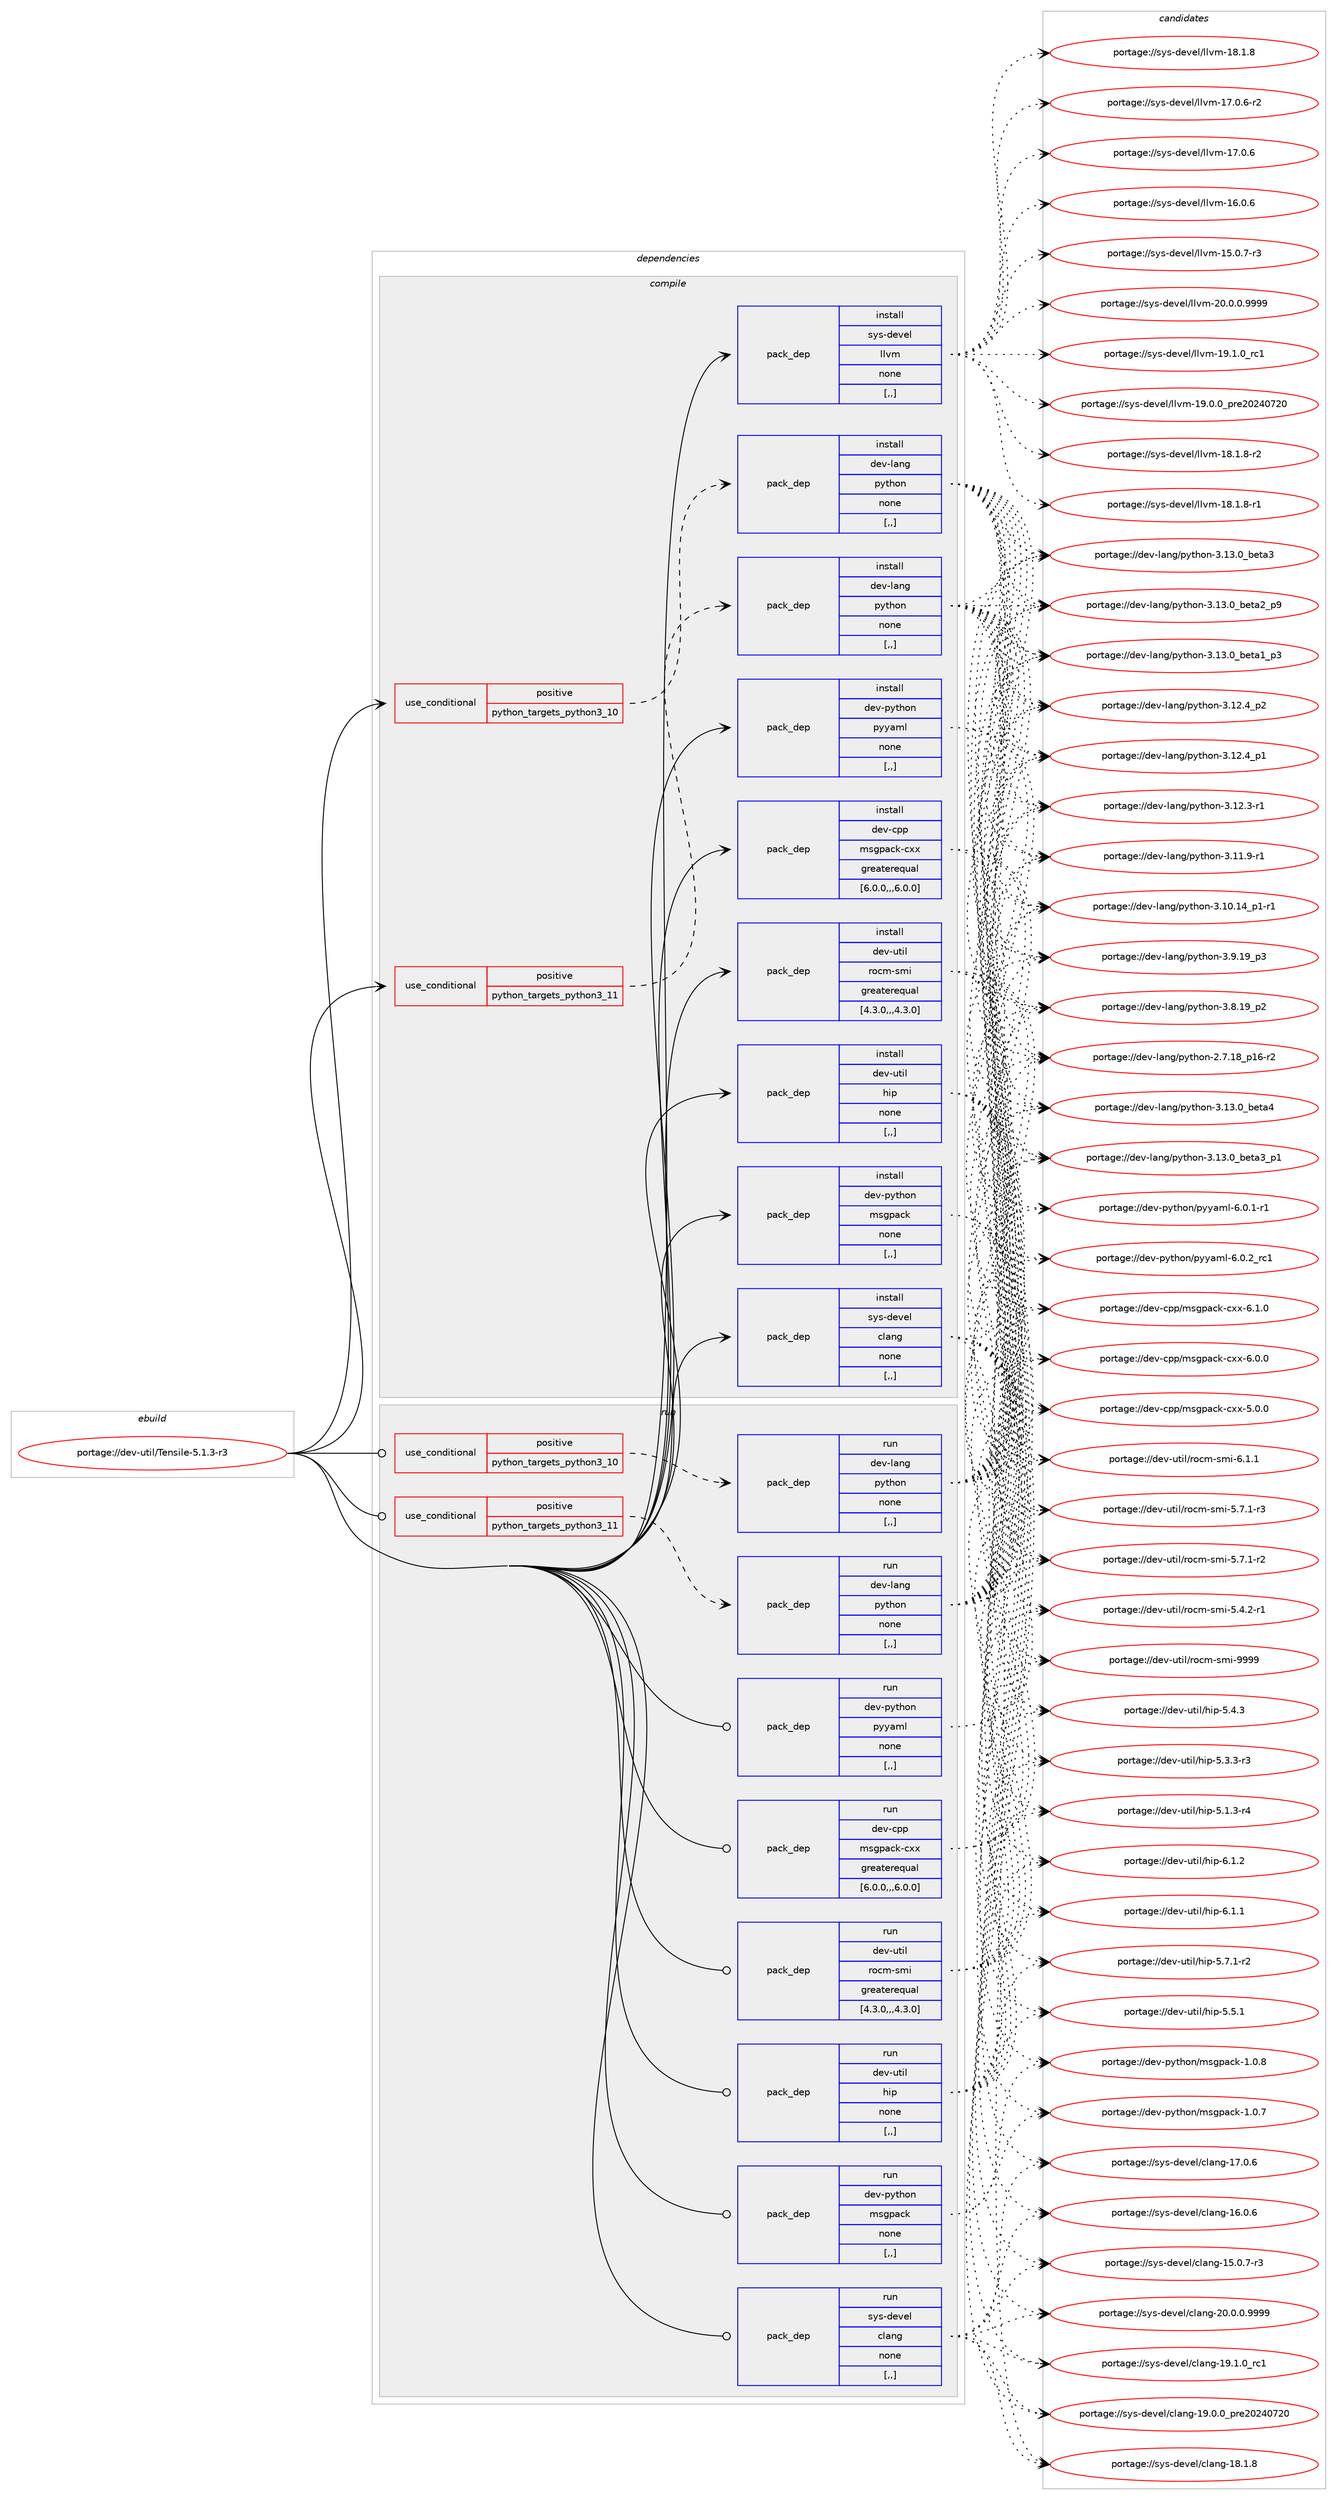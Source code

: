 digraph prolog {

# *************
# Graph options
# *************

newrank=true;
concentrate=true;
compound=true;
graph [rankdir=LR,fontname=Helvetica,fontsize=10,ranksep=1.5];#, ranksep=2.5, nodesep=0.2];
edge  [arrowhead=vee];
node  [fontname=Helvetica,fontsize=10];

# **********
# The ebuild
# **********

subgraph cluster_leftcol {
color=gray;
label=<<i>ebuild</i>>;
id [label="portage://dev-util/Tensile-5.1.3-r3", color=red, width=4, href="../dev-util/Tensile-5.1.3-r3.svg"];
}

# ****************
# The dependencies
# ****************

subgraph cluster_midcol {
color=gray;
label=<<i>dependencies</i>>;
subgraph cluster_compile {
fillcolor="#eeeeee";
style=filled;
label=<<i>compile</i>>;
subgraph cond59102 {
dependency210054 [label=<<TABLE BORDER="0" CELLBORDER="1" CELLSPACING="0" CELLPADDING="4"><TR><TD ROWSPAN="3" CELLPADDING="10">use_conditional</TD></TR><TR><TD>positive</TD></TR><TR><TD>python_targets_python3_10</TD></TR></TABLE>>, shape=none, color=red];
subgraph pack149561 {
dependency210055 [label=<<TABLE BORDER="0" CELLBORDER="1" CELLSPACING="0" CELLPADDING="4" WIDTH="220"><TR><TD ROWSPAN="6" CELLPADDING="30">pack_dep</TD></TR><TR><TD WIDTH="110">install</TD></TR><TR><TD>dev-lang</TD></TR><TR><TD>python</TD></TR><TR><TD>none</TD></TR><TR><TD>[,,]</TD></TR></TABLE>>, shape=none, color=blue];
}
dependency210054:e -> dependency210055:w [weight=20,style="dashed",arrowhead="vee"];
}
id:e -> dependency210054:w [weight=20,style="solid",arrowhead="vee"];
subgraph cond59103 {
dependency210056 [label=<<TABLE BORDER="0" CELLBORDER="1" CELLSPACING="0" CELLPADDING="4"><TR><TD ROWSPAN="3" CELLPADDING="10">use_conditional</TD></TR><TR><TD>positive</TD></TR><TR><TD>python_targets_python3_11</TD></TR></TABLE>>, shape=none, color=red];
subgraph pack149562 {
dependency210057 [label=<<TABLE BORDER="0" CELLBORDER="1" CELLSPACING="0" CELLPADDING="4" WIDTH="220"><TR><TD ROWSPAN="6" CELLPADDING="30">pack_dep</TD></TR><TR><TD WIDTH="110">install</TD></TR><TR><TD>dev-lang</TD></TR><TR><TD>python</TD></TR><TR><TD>none</TD></TR><TR><TD>[,,]</TD></TR></TABLE>>, shape=none, color=blue];
}
dependency210056:e -> dependency210057:w [weight=20,style="dashed",arrowhead="vee"];
}
id:e -> dependency210056:w [weight=20,style="solid",arrowhead="vee"];
subgraph pack149563 {
dependency210058 [label=<<TABLE BORDER="0" CELLBORDER="1" CELLSPACING="0" CELLPADDING="4" WIDTH="220"><TR><TD ROWSPAN="6" CELLPADDING="30">pack_dep</TD></TR><TR><TD WIDTH="110">install</TD></TR><TR><TD>dev-cpp</TD></TR><TR><TD>msgpack-cxx</TD></TR><TR><TD>greaterequal</TD></TR><TR><TD>[6.0.0,,,6.0.0]</TD></TR></TABLE>>, shape=none, color=blue];
}
id:e -> dependency210058:w [weight=20,style="solid",arrowhead="vee"];
subgraph pack149564 {
dependency210059 [label=<<TABLE BORDER="0" CELLBORDER="1" CELLSPACING="0" CELLPADDING="4" WIDTH="220"><TR><TD ROWSPAN="6" CELLPADDING="30">pack_dep</TD></TR><TR><TD WIDTH="110">install</TD></TR><TR><TD>dev-python</TD></TR><TR><TD>msgpack</TD></TR><TR><TD>none</TD></TR><TR><TD>[,,]</TD></TR></TABLE>>, shape=none, color=blue];
}
id:e -> dependency210059:w [weight=20,style="solid",arrowhead="vee"];
subgraph pack149565 {
dependency210060 [label=<<TABLE BORDER="0" CELLBORDER="1" CELLSPACING="0" CELLPADDING="4" WIDTH="220"><TR><TD ROWSPAN="6" CELLPADDING="30">pack_dep</TD></TR><TR><TD WIDTH="110">install</TD></TR><TR><TD>dev-python</TD></TR><TR><TD>pyyaml</TD></TR><TR><TD>none</TD></TR><TR><TD>[,,]</TD></TR></TABLE>>, shape=none, color=blue];
}
id:e -> dependency210060:w [weight=20,style="solid",arrowhead="vee"];
subgraph pack149566 {
dependency210061 [label=<<TABLE BORDER="0" CELLBORDER="1" CELLSPACING="0" CELLPADDING="4" WIDTH="220"><TR><TD ROWSPAN="6" CELLPADDING="30">pack_dep</TD></TR><TR><TD WIDTH="110">install</TD></TR><TR><TD>dev-util</TD></TR><TR><TD>hip</TD></TR><TR><TD>none</TD></TR><TR><TD>[,,]</TD></TR></TABLE>>, shape=none, color=blue];
}
id:e -> dependency210061:w [weight=20,style="solid",arrowhead="vee"];
subgraph pack149567 {
dependency210062 [label=<<TABLE BORDER="0" CELLBORDER="1" CELLSPACING="0" CELLPADDING="4" WIDTH="220"><TR><TD ROWSPAN="6" CELLPADDING="30">pack_dep</TD></TR><TR><TD WIDTH="110">install</TD></TR><TR><TD>dev-util</TD></TR><TR><TD>rocm-smi</TD></TR><TR><TD>greaterequal</TD></TR><TR><TD>[4.3.0,,,4.3.0]</TD></TR></TABLE>>, shape=none, color=blue];
}
id:e -> dependency210062:w [weight=20,style="solid",arrowhead="vee"];
subgraph pack149568 {
dependency210063 [label=<<TABLE BORDER="0" CELLBORDER="1" CELLSPACING="0" CELLPADDING="4" WIDTH="220"><TR><TD ROWSPAN="6" CELLPADDING="30">pack_dep</TD></TR><TR><TD WIDTH="110">install</TD></TR><TR><TD>sys-devel</TD></TR><TR><TD>clang</TD></TR><TR><TD>none</TD></TR><TR><TD>[,,]</TD></TR></TABLE>>, shape=none, color=blue];
}
id:e -> dependency210063:w [weight=20,style="solid",arrowhead="vee"];
subgraph pack149569 {
dependency210064 [label=<<TABLE BORDER="0" CELLBORDER="1" CELLSPACING="0" CELLPADDING="4" WIDTH="220"><TR><TD ROWSPAN="6" CELLPADDING="30">pack_dep</TD></TR><TR><TD WIDTH="110">install</TD></TR><TR><TD>sys-devel</TD></TR><TR><TD>llvm</TD></TR><TR><TD>none</TD></TR><TR><TD>[,,]</TD></TR></TABLE>>, shape=none, color=blue];
}
id:e -> dependency210064:w [weight=20,style="solid",arrowhead="vee"];
}
subgraph cluster_compileandrun {
fillcolor="#eeeeee";
style=filled;
label=<<i>compile and run</i>>;
}
subgraph cluster_run {
fillcolor="#eeeeee";
style=filled;
label=<<i>run</i>>;
subgraph cond59104 {
dependency210065 [label=<<TABLE BORDER="0" CELLBORDER="1" CELLSPACING="0" CELLPADDING="4"><TR><TD ROWSPAN="3" CELLPADDING="10">use_conditional</TD></TR><TR><TD>positive</TD></TR><TR><TD>python_targets_python3_10</TD></TR></TABLE>>, shape=none, color=red];
subgraph pack149570 {
dependency210066 [label=<<TABLE BORDER="0" CELLBORDER="1" CELLSPACING="0" CELLPADDING="4" WIDTH="220"><TR><TD ROWSPAN="6" CELLPADDING="30">pack_dep</TD></TR><TR><TD WIDTH="110">run</TD></TR><TR><TD>dev-lang</TD></TR><TR><TD>python</TD></TR><TR><TD>none</TD></TR><TR><TD>[,,]</TD></TR></TABLE>>, shape=none, color=blue];
}
dependency210065:e -> dependency210066:w [weight=20,style="dashed",arrowhead="vee"];
}
id:e -> dependency210065:w [weight=20,style="solid",arrowhead="odot"];
subgraph cond59105 {
dependency210067 [label=<<TABLE BORDER="0" CELLBORDER="1" CELLSPACING="0" CELLPADDING="4"><TR><TD ROWSPAN="3" CELLPADDING="10">use_conditional</TD></TR><TR><TD>positive</TD></TR><TR><TD>python_targets_python3_11</TD></TR></TABLE>>, shape=none, color=red];
subgraph pack149571 {
dependency210068 [label=<<TABLE BORDER="0" CELLBORDER="1" CELLSPACING="0" CELLPADDING="4" WIDTH="220"><TR><TD ROWSPAN="6" CELLPADDING="30">pack_dep</TD></TR><TR><TD WIDTH="110">run</TD></TR><TR><TD>dev-lang</TD></TR><TR><TD>python</TD></TR><TR><TD>none</TD></TR><TR><TD>[,,]</TD></TR></TABLE>>, shape=none, color=blue];
}
dependency210067:e -> dependency210068:w [weight=20,style="dashed",arrowhead="vee"];
}
id:e -> dependency210067:w [weight=20,style="solid",arrowhead="odot"];
subgraph pack149572 {
dependency210069 [label=<<TABLE BORDER="0" CELLBORDER="1" CELLSPACING="0" CELLPADDING="4" WIDTH="220"><TR><TD ROWSPAN="6" CELLPADDING="30">pack_dep</TD></TR><TR><TD WIDTH="110">run</TD></TR><TR><TD>dev-cpp</TD></TR><TR><TD>msgpack-cxx</TD></TR><TR><TD>greaterequal</TD></TR><TR><TD>[6.0.0,,,6.0.0]</TD></TR></TABLE>>, shape=none, color=blue];
}
id:e -> dependency210069:w [weight=20,style="solid",arrowhead="odot"];
subgraph pack149573 {
dependency210070 [label=<<TABLE BORDER="0" CELLBORDER="1" CELLSPACING="0" CELLPADDING="4" WIDTH="220"><TR><TD ROWSPAN="6" CELLPADDING="30">pack_dep</TD></TR><TR><TD WIDTH="110">run</TD></TR><TR><TD>dev-python</TD></TR><TR><TD>msgpack</TD></TR><TR><TD>none</TD></TR><TR><TD>[,,]</TD></TR></TABLE>>, shape=none, color=blue];
}
id:e -> dependency210070:w [weight=20,style="solid",arrowhead="odot"];
subgraph pack149574 {
dependency210071 [label=<<TABLE BORDER="0" CELLBORDER="1" CELLSPACING="0" CELLPADDING="4" WIDTH="220"><TR><TD ROWSPAN="6" CELLPADDING="30">pack_dep</TD></TR><TR><TD WIDTH="110">run</TD></TR><TR><TD>dev-python</TD></TR><TR><TD>pyyaml</TD></TR><TR><TD>none</TD></TR><TR><TD>[,,]</TD></TR></TABLE>>, shape=none, color=blue];
}
id:e -> dependency210071:w [weight=20,style="solid",arrowhead="odot"];
subgraph pack149575 {
dependency210072 [label=<<TABLE BORDER="0" CELLBORDER="1" CELLSPACING="0" CELLPADDING="4" WIDTH="220"><TR><TD ROWSPAN="6" CELLPADDING="30">pack_dep</TD></TR><TR><TD WIDTH="110">run</TD></TR><TR><TD>dev-util</TD></TR><TR><TD>hip</TD></TR><TR><TD>none</TD></TR><TR><TD>[,,]</TD></TR></TABLE>>, shape=none, color=blue];
}
id:e -> dependency210072:w [weight=20,style="solid",arrowhead="odot"];
subgraph pack149576 {
dependency210073 [label=<<TABLE BORDER="0" CELLBORDER="1" CELLSPACING="0" CELLPADDING="4" WIDTH="220"><TR><TD ROWSPAN="6" CELLPADDING="30">pack_dep</TD></TR><TR><TD WIDTH="110">run</TD></TR><TR><TD>dev-util</TD></TR><TR><TD>rocm-smi</TD></TR><TR><TD>greaterequal</TD></TR><TR><TD>[4.3.0,,,4.3.0]</TD></TR></TABLE>>, shape=none, color=blue];
}
id:e -> dependency210073:w [weight=20,style="solid",arrowhead="odot"];
subgraph pack149577 {
dependency210074 [label=<<TABLE BORDER="0" CELLBORDER="1" CELLSPACING="0" CELLPADDING="4" WIDTH="220"><TR><TD ROWSPAN="6" CELLPADDING="30">pack_dep</TD></TR><TR><TD WIDTH="110">run</TD></TR><TR><TD>sys-devel</TD></TR><TR><TD>clang</TD></TR><TR><TD>none</TD></TR><TR><TD>[,,]</TD></TR></TABLE>>, shape=none, color=blue];
}
id:e -> dependency210074:w [weight=20,style="solid",arrowhead="odot"];
}
}

# **************
# The candidates
# **************

subgraph cluster_choices {
rank=same;
color=gray;
label=<<i>candidates</i>>;

subgraph choice149561 {
color=black;
nodesep=1;
choice1001011184510897110103471121211161041111104551464951464895981011169752 [label="portage://dev-lang/python-3.13.0_beta4", color=red, width=4,href="../dev-lang/python-3.13.0_beta4.svg"];
choice10010111845108971101034711212111610411111045514649514648959810111697519511249 [label="portage://dev-lang/python-3.13.0_beta3_p1", color=red, width=4,href="../dev-lang/python-3.13.0_beta3_p1.svg"];
choice1001011184510897110103471121211161041111104551464951464895981011169751 [label="portage://dev-lang/python-3.13.0_beta3", color=red, width=4,href="../dev-lang/python-3.13.0_beta3.svg"];
choice10010111845108971101034711212111610411111045514649514648959810111697509511257 [label="portage://dev-lang/python-3.13.0_beta2_p9", color=red, width=4,href="../dev-lang/python-3.13.0_beta2_p9.svg"];
choice10010111845108971101034711212111610411111045514649514648959810111697499511251 [label="portage://dev-lang/python-3.13.0_beta1_p3", color=red, width=4,href="../dev-lang/python-3.13.0_beta1_p3.svg"];
choice100101118451089711010347112121116104111110455146495046529511250 [label="portage://dev-lang/python-3.12.4_p2", color=red, width=4,href="../dev-lang/python-3.12.4_p2.svg"];
choice100101118451089711010347112121116104111110455146495046529511249 [label="portage://dev-lang/python-3.12.4_p1", color=red, width=4,href="../dev-lang/python-3.12.4_p1.svg"];
choice100101118451089711010347112121116104111110455146495046514511449 [label="portage://dev-lang/python-3.12.3-r1", color=red, width=4,href="../dev-lang/python-3.12.3-r1.svg"];
choice100101118451089711010347112121116104111110455146494946574511449 [label="portage://dev-lang/python-3.11.9-r1", color=red, width=4,href="../dev-lang/python-3.11.9-r1.svg"];
choice100101118451089711010347112121116104111110455146494846495295112494511449 [label="portage://dev-lang/python-3.10.14_p1-r1", color=red, width=4,href="../dev-lang/python-3.10.14_p1-r1.svg"];
choice100101118451089711010347112121116104111110455146574649579511251 [label="portage://dev-lang/python-3.9.19_p3", color=red, width=4,href="../dev-lang/python-3.9.19_p3.svg"];
choice100101118451089711010347112121116104111110455146564649579511250 [label="portage://dev-lang/python-3.8.19_p2", color=red, width=4,href="../dev-lang/python-3.8.19_p2.svg"];
choice100101118451089711010347112121116104111110455046554649569511249544511450 [label="portage://dev-lang/python-2.7.18_p16-r2", color=red, width=4,href="../dev-lang/python-2.7.18_p16-r2.svg"];
dependency210055:e -> choice1001011184510897110103471121211161041111104551464951464895981011169752:w [style=dotted,weight="100"];
dependency210055:e -> choice10010111845108971101034711212111610411111045514649514648959810111697519511249:w [style=dotted,weight="100"];
dependency210055:e -> choice1001011184510897110103471121211161041111104551464951464895981011169751:w [style=dotted,weight="100"];
dependency210055:e -> choice10010111845108971101034711212111610411111045514649514648959810111697509511257:w [style=dotted,weight="100"];
dependency210055:e -> choice10010111845108971101034711212111610411111045514649514648959810111697499511251:w [style=dotted,weight="100"];
dependency210055:e -> choice100101118451089711010347112121116104111110455146495046529511250:w [style=dotted,weight="100"];
dependency210055:e -> choice100101118451089711010347112121116104111110455146495046529511249:w [style=dotted,weight="100"];
dependency210055:e -> choice100101118451089711010347112121116104111110455146495046514511449:w [style=dotted,weight="100"];
dependency210055:e -> choice100101118451089711010347112121116104111110455146494946574511449:w [style=dotted,weight="100"];
dependency210055:e -> choice100101118451089711010347112121116104111110455146494846495295112494511449:w [style=dotted,weight="100"];
dependency210055:e -> choice100101118451089711010347112121116104111110455146574649579511251:w [style=dotted,weight="100"];
dependency210055:e -> choice100101118451089711010347112121116104111110455146564649579511250:w [style=dotted,weight="100"];
dependency210055:e -> choice100101118451089711010347112121116104111110455046554649569511249544511450:w [style=dotted,weight="100"];
}
subgraph choice149562 {
color=black;
nodesep=1;
choice1001011184510897110103471121211161041111104551464951464895981011169752 [label="portage://dev-lang/python-3.13.0_beta4", color=red, width=4,href="../dev-lang/python-3.13.0_beta4.svg"];
choice10010111845108971101034711212111610411111045514649514648959810111697519511249 [label="portage://dev-lang/python-3.13.0_beta3_p1", color=red, width=4,href="../dev-lang/python-3.13.0_beta3_p1.svg"];
choice1001011184510897110103471121211161041111104551464951464895981011169751 [label="portage://dev-lang/python-3.13.0_beta3", color=red, width=4,href="../dev-lang/python-3.13.0_beta3.svg"];
choice10010111845108971101034711212111610411111045514649514648959810111697509511257 [label="portage://dev-lang/python-3.13.0_beta2_p9", color=red, width=4,href="../dev-lang/python-3.13.0_beta2_p9.svg"];
choice10010111845108971101034711212111610411111045514649514648959810111697499511251 [label="portage://dev-lang/python-3.13.0_beta1_p3", color=red, width=4,href="../dev-lang/python-3.13.0_beta1_p3.svg"];
choice100101118451089711010347112121116104111110455146495046529511250 [label="portage://dev-lang/python-3.12.4_p2", color=red, width=4,href="../dev-lang/python-3.12.4_p2.svg"];
choice100101118451089711010347112121116104111110455146495046529511249 [label="portage://dev-lang/python-3.12.4_p1", color=red, width=4,href="../dev-lang/python-3.12.4_p1.svg"];
choice100101118451089711010347112121116104111110455146495046514511449 [label="portage://dev-lang/python-3.12.3-r1", color=red, width=4,href="../dev-lang/python-3.12.3-r1.svg"];
choice100101118451089711010347112121116104111110455146494946574511449 [label="portage://dev-lang/python-3.11.9-r1", color=red, width=4,href="../dev-lang/python-3.11.9-r1.svg"];
choice100101118451089711010347112121116104111110455146494846495295112494511449 [label="portage://dev-lang/python-3.10.14_p1-r1", color=red, width=4,href="../dev-lang/python-3.10.14_p1-r1.svg"];
choice100101118451089711010347112121116104111110455146574649579511251 [label="portage://dev-lang/python-3.9.19_p3", color=red, width=4,href="../dev-lang/python-3.9.19_p3.svg"];
choice100101118451089711010347112121116104111110455146564649579511250 [label="portage://dev-lang/python-3.8.19_p2", color=red, width=4,href="../dev-lang/python-3.8.19_p2.svg"];
choice100101118451089711010347112121116104111110455046554649569511249544511450 [label="portage://dev-lang/python-2.7.18_p16-r2", color=red, width=4,href="../dev-lang/python-2.7.18_p16-r2.svg"];
dependency210057:e -> choice1001011184510897110103471121211161041111104551464951464895981011169752:w [style=dotted,weight="100"];
dependency210057:e -> choice10010111845108971101034711212111610411111045514649514648959810111697519511249:w [style=dotted,weight="100"];
dependency210057:e -> choice1001011184510897110103471121211161041111104551464951464895981011169751:w [style=dotted,weight="100"];
dependency210057:e -> choice10010111845108971101034711212111610411111045514649514648959810111697509511257:w [style=dotted,weight="100"];
dependency210057:e -> choice10010111845108971101034711212111610411111045514649514648959810111697499511251:w [style=dotted,weight="100"];
dependency210057:e -> choice100101118451089711010347112121116104111110455146495046529511250:w [style=dotted,weight="100"];
dependency210057:e -> choice100101118451089711010347112121116104111110455146495046529511249:w [style=dotted,weight="100"];
dependency210057:e -> choice100101118451089711010347112121116104111110455146495046514511449:w [style=dotted,weight="100"];
dependency210057:e -> choice100101118451089711010347112121116104111110455146494946574511449:w [style=dotted,weight="100"];
dependency210057:e -> choice100101118451089711010347112121116104111110455146494846495295112494511449:w [style=dotted,weight="100"];
dependency210057:e -> choice100101118451089711010347112121116104111110455146574649579511251:w [style=dotted,weight="100"];
dependency210057:e -> choice100101118451089711010347112121116104111110455146564649579511250:w [style=dotted,weight="100"];
dependency210057:e -> choice100101118451089711010347112121116104111110455046554649569511249544511450:w [style=dotted,weight="100"];
}
subgraph choice149563 {
color=black;
nodesep=1;
choice10010111845991121124710911510311297991074599120120455446494648 [label="portage://dev-cpp/msgpack-cxx-6.1.0", color=red, width=4,href="../dev-cpp/msgpack-cxx-6.1.0.svg"];
choice10010111845991121124710911510311297991074599120120455446484648 [label="portage://dev-cpp/msgpack-cxx-6.0.0", color=red, width=4,href="../dev-cpp/msgpack-cxx-6.0.0.svg"];
choice10010111845991121124710911510311297991074599120120455346484648 [label="portage://dev-cpp/msgpack-cxx-5.0.0", color=red, width=4,href="../dev-cpp/msgpack-cxx-5.0.0.svg"];
dependency210058:e -> choice10010111845991121124710911510311297991074599120120455446494648:w [style=dotted,weight="100"];
dependency210058:e -> choice10010111845991121124710911510311297991074599120120455446484648:w [style=dotted,weight="100"];
dependency210058:e -> choice10010111845991121124710911510311297991074599120120455346484648:w [style=dotted,weight="100"];
}
subgraph choice149564 {
color=black;
nodesep=1;
choice10010111845112121116104111110471091151031129799107454946484656 [label="portage://dev-python/msgpack-1.0.8", color=red, width=4,href="../dev-python/msgpack-1.0.8.svg"];
choice10010111845112121116104111110471091151031129799107454946484655 [label="portage://dev-python/msgpack-1.0.7", color=red, width=4,href="../dev-python/msgpack-1.0.7.svg"];
dependency210059:e -> choice10010111845112121116104111110471091151031129799107454946484656:w [style=dotted,weight="100"];
dependency210059:e -> choice10010111845112121116104111110471091151031129799107454946484655:w [style=dotted,weight="100"];
}
subgraph choice149565 {
color=black;
nodesep=1;
choice100101118451121211161041111104711212112197109108455446484650951149949 [label="portage://dev-python/pyyaml-6.0.2_rc1", color=red, width=4,href="../dev-python/pyyaml-6.0.2_rc1.svg"];
choice1001011184511212111610411111047112121121971091084554464846494511449 [label="portage://dev-python/pyyaml-6.0.1-r1", color=red, width=4,href="../dev-python/pyyaml-6.0.1-r1.svg"];
dependency210060:e -> choice100101118451121211161041111104711212112197109108455446484650951149949:w [style=dotted,weight="100"];
dependency210060:e -> choice1001011184511212111610411111047112121121971091084554464846494511449:w [style=dotted,weight="100"];
}
subgraph choice149566 {
color=black;
nodesep=1;
choice1001011184511711610510847104105112455446494650 [label="portage://dev-util/hip-6.1.2", color=red, width=4,href="../dev-util/hip-6.1.2.svg"];
choice1001011184511711610510847104105112455446494649 [label="portage://dev-util/hip-6.1.1", color=red, width=4,href="../dev-util/hip-6.1.1.svg"];
choice10010111845117116105108471041051124553465546494511450 [label="portage://dev-util/hip-5.7.1-r2", color=red, width=4,href="../dev-util/hip-5.7.1-r2.svg"];
choice1001011184511711610510847104105112455346534649 [label="portage://dev-util/hip-5.5.1", color=red, width=4,href="../dev-util/hip-5.5.1.svg"];
choice1001011184511711610510847104105112455346524651 [label="portage://dev-util/hip-5.4.3", color=red, width=4,href="../dev-util/hip-5.4.3.svg"];
choice10010111845117116105108471041051124553465146514511451 [label="portage://dev-util/hip-5.3.3-r3", color=red, width=4,href="../dev-util/hip-5.3.3-r3.svg"];
choice10010111845117116105108471041051124553464946514511452 [label="portage://dev-util/hip-5.1.3-r4", color=red, width=4,href="../dev-util/hip-5.1.3-r4.svg"];
dependency210061:e -> choice1001011184511711610510847104105112455446494650:w [style=dotted,weight="100"];
dependency210061:e -> choice1001011184511711610510847104105112455446494649:w [style=dotted,weight="100"];
dependency210061:e -> choice10010111845117116105108471041051124553465546494511450:w [style=dotted,weight="100"];
dependency210061:e -> choice1001011184511711610510847104105112455346534649:w [style=dotted,weight="100"];
dependency210061:e -> choice1001011184511711610510847104105112455346524651:w [style=dotted,weight="100"];
dependency210061:e -> choice10010111845117116105108471041051124553465146514511451:w [style=dotted,weight="100"];
dependency210061:e -> choice10010111845117116105108471041051124553464946514511452:w [style=dotted,weight="100"];
}
subgraph choice149567 {
color=black;
nodesep=1;
choice100101118451171161051084711411199109451151091054557575757 [label="portage://dev-util/rocm-smi-9999", color=red, width=4,href="../dev-util/rocm-smi-9999.svg"];
choice10010111845117116105108471141119910945115109105455446494649 [label="portage://dev-util/rocm-smi-6.1.1", color=red, width=4,href="../dev-util/rocm-smi-6.1.1.svg"];
choice100101118451171161051084711411199109451151091054553465546494511451 [label="portage://dev-util/rocm-smi-5.7.1-r3", color=red, width=4,href="../dev-util/rocm-smi-5.7.1-r3.svg"];
choice100101118451171161051084711411199109451151091054553465546494511450 [label="portage://dev-util/rocm-smi-5.7.1-r2", color=red, width=4,href="../dev-util/rocm-smi-5.7.1-r2.svg"];
choice100101118451171161051084711411199109451151091054553465246504511449 [label="portage://dev-util/rocm-smi-5.4.2-r1", color=red, width=4,href="../dev-util/rocm-smi-5.4.2-r1.svg"];
dependency210062:e -> choice100101118451171161051084711411199109451151091054557575757:w [style=dotted,weight="100"];
dependency210062:e -> choice10010111845117116105108471141119910945115109105455446494649:w [style=dotted,weight="100"];
dependency210062:e -> choice100101118451171161051084711411199109451151091054553465546494511451:w [style=dotted,weight="100"];
dependency210062:e -> choice100101118451171161051084711411199109451151091054553465546494511450:w [style=dotted,weight="100"];
dependency210062:e -> choice100101118451171161051084711411199109451151091054553465246504511449:w [style=dotted,weight="100"];
}
subgraph choice149568 {
color=black;
nodesep=1;
choice11512111545100101118101108479910897110103455048464846484657575757 [label="portage://sys-devel/clang-20.0.0.9999", color=red, width=4,href="../sys-devel/clang-20.0.0.9999.svg"];
choice1151211154510010111810110847991089711010345495746494648951149949 [label="portage://sys-devel/clang-19.1.0_rc1", color=red, width=4,href="../sys-devel/clang-19.1.0_rc1.svg"];
choice1151211154510010111810110847991089711010345495746484648951121141015048505248555048 [label="portage://sys-devel/clang-19.0.0_pre20240720", color=red, width=4,href="../sys-devel/clang-19.0.0_pre20240720.svg"];
choice1151211154510010111810110847991089711010345495646494656 [label="portage://sys-devel/clang-18.1.8", color=red, width=4,href="../sys-devel/clang-18.1.8.svg"];
choice1151211154510010111810110847991089711010345495546484654 [label="portage://sys-devel/clang-17.0.6", color=red, width=4,href="../sys-devel/clang-17.0.6.svg"];
choice1151211154510010111810110847991089711010345495446484654 [label="portage://sys-devel/clang-16.0.6", color=red, width=4,href="../sys-devel/clang-16.0.6.svg"];
choice11512111545100101118101108479910897110103454953464846554511451 [label="portage://sys-devel/clang-15.0.7-r3", color=red, width=4,href="../sys-devel/clang-15.0.7-r3.svg"];
dependency210063:e -> choice11512111545100101118101108479910897110103455048464846484657575757:w [style=dotted,weight="100"];
dependency210063:e -> choice1151211154510010111810110847991089711010345495746494648951149949:w [style=dotted,weight="100"];
dependency210063:e -> choice1151211154510010111810110847991089711010345495746484648951121141015048505248555048:w [style=dotted,weight="100"];
dependency210063:e -> choice1151211154510010111810110847991089711010345495646494656:w [style=dotted,weight="100"];
dependency210063:e -> choice1151211154510010111810110847991089711010345495546484654:w [style=dotted,weight="100"];
dependency210063:e -> choice1151211154510010111810110847991089711010345495446484654:w [style=dotted,weight="100"];
dependency210063:e -> choice11512111545100101118101108479910897110103454953464846554511451:w [style=dotted,weight="100"];
}
subgraph choice149569 {
color=black;
nodesep=1;
choice1151211154510010111810110847108108118109455048464846484657575757 [label="portage://sys-devel/llvm-20.0.0.9999", color=red, width=4,href="../sys-devel/llvm-20.0.0.9999.svg"];
choice115121115451001011181011084710810811810945495746494648951149949 [label="portage://sys-devel/llvm-19.1.0_rc1", color=red, width=4,href="../sys-devel/llvm-19.1.0_rc1.svg"];
choice115121115451001011181011084710810811810945495746484648951121141015048505248555048 [label="portage://sys-devel/llvm-19.0.0_pre20240720", color=red, width=4,href="../sys-devel/llvm-19.0.0_pre20240720.svg"];
choice1151211154510010111810110847108108118109454956464946564511450 [label="portage://sys-devel/llvm-18.1.8-r2", color=red, width=4,href="../sys-devel/llvm-18.1.8-r2.svg"];
choice1151211154510010111810110847108108118109454956464946564511449 [label="portage://sys-devel/llvm-18.1.8-r1", color=red, width=4,href="../sys-devel/llvm-18.1.8-r1.svg"];
choice115121115451001011181011084710810811810945495646494656 [label="portage://sys-devel/llvm-18.1.8", color=red, width=4,href="../sys-devel/llvm-18.1.8.svg"];
choice1151211154510010111810110847108108118109454955464846544511450 [label="portage://sys-devel/llvm-17.0.6-r2", color=red, width=4,href="../sys-devel/llvm-17.0.6-r2.svg"];
choice115121115451001011181011084710810811810945495546484654 [label="portage://sys-devel/llvm-17.0.6", color=red, width=4,href="../sys-devel/llvm-17.0.6.svg"];
choice115121115451001011181011084710810811810945495446484654 [label="portage://sys-devel/llvm-16.0.6", color=red, width=4,href="../sys-devel/llvm-16.0.6.svg"];
choice1151211154510010111810110847108108118109454953464846554511451 [label="portage://sys-devel/llvm-15.0.7-r3", color=red, width=4,href="../sys-devel/llvm-15.0.7-r3.svg"];
dependency210064:e -> choice1151211154510010111810110847108108118109455048464846484657575757:w [style=dotted,weight="100"];
dependency210064:e -> choice115121115451001011181011084710810811810945495746494648951149949:w [style=dotted,weight="100"];
dependency210064:e -> choice115121115451001011181011084710810811810945495746484648951121141015048505248555048:w [style=dotted,weight="100"];
dependency210064:e -> choice1151211154510010111810110847108108118109454956464946564511450:w [style=dotted,weight="100"];
dependency210064:e -> choice1151211154510010111810110847108108118109454956464946564511449:w [style=dotted,weight="100"];
dependency210064:e -> choice115121115451001011181011084710810811810945495646494656:w [style=dotted,weight="100"];
dependency210064:e -> choice1151211154510010111810110847108108118109454955464846544511450:w [style=dotted,weight="100"];
dependency210064:e -> choice115121115451001011181011084710810811810945495546484654:w [style=dotted,weight="100"];
dependency210064:e -> choice115121115451001011181011084710810811810945495446484654:w [style=dotted,weight="100"];
dependency210064:e -> choice1151211154510010111810110847108108118109454953464846554511451:w [style=dotted,weight="100"];
}
subgraph choice149570 {
color=black;
nodesep=1;
choice1001011184510897110103471121211161041111104551464951464895981011169752 [label="portage://dev-lang/python-3.13.0_beta4", color=red, width=4,href="../dev-lang/python-3.13.0_beta4.svg"];
choice10010111845108971101034711212111610411111045514649514648959810111697519511249 [label="portage://dev-lang/python-3.13.0_beta3_p1", color=red, width=4,href="../dev-lang/python-3.13.0_beta3_p1.svg"];
choice1001011184510897110103471121211161041111104551464951464895981011169751 [label="portage://dev-lang/python-3.13.0_beta3", color=red, width=4,href="../dev-lang/python-3.13.0_beta3.svg"];
choice10010111845108971101034711212111610411111045514649514648959810111697509511257 [label="portage://dev-lang/python-3.13.0_beta2_p9", color=red, width=4,href="../dev-lang/python-3.13.0_beta2_p9.svg"];
choice10010111845108971101034711212111610411111045514649514648959810111697499511251 [label="portage://dev-lang/python-3.13.0_beta1_p3", color=red, width=4,href="../dev-lang/python-3.13.0_beta1_p3.svg"];
choice100101118451089711010347112121116104111110455146495046529511250 [label="portage://dev-lang/python-3.12.4_p2", color=red, width=4,href="../dev-lang/python-3.12.4_p2.svg"];
choice100101118451089711010347112121116104111110455146495046529511249 [label="portage://dev-lang/python-3.12.4_p1", color=red, width=4,href="../dev-lang/python-3.12.4_p1.svg"];
choice100101118451089711010347112121116104111110455146495046514511449 [label="portage://dev-lang/python-3.12.3-r1", color=red, width=4,href="../dev-lang/python-3.12.3-r1.svg"];
choice100101118451089711010347112121116104111110455146494946574511449 [label="portage://dev-lang/python-3.11.9-r1", color=red, width=4,href="../dev-lang/python-3.11.9-r1.svg"];
choice100101118451089711010347112121116104111110455146494846495295112494511449 [label="portage://dev-lang/python-3.10.14_p1-r1", color=red, width=4,href="../dev-lang/python-3.10.14_p1-r1.svg"];
choice100101118451089711010347112121116104111110455146574649579511251 [label="portage://dev-lang/python-3.9.19_p3", color=red, width=4,href="../dev-lang/python-3.9.19_p3.svg"];
choice100101118451089711010347112121116104111110455146564649579511250 [label="portage://dev-lang/python-3.8.19_p2", color=red, width=4,href="../dev-lang/python-3.8.19_p2.svg"];
choice100101118451089711010347112121116104111110455046554649569511249544511450 [label="portage://dev-lang/python-2.7.18_p16-r2", color=red, width=4,href="../dev-lang/python-2.7.18_p16-r2.svg"];
dependency210066:e -> choice1001011184510897110103471121211161041111104551464951464895981011169752:w [style=dotted,weight="100"];
dependency210066:e -> choice10010111845108971101034711212111610411111045514649514648959810111697519511249:w [style=dotted,weight="100"];
dependency210066:e -> choice1001011184510897110103471121211161041111104551464951464895981011169751:w [style=dotted,weight="100"];
dependency210066:e -> choice10010111845108971101034711212111610411111045514649514648959810111697509511257:w [style=dotted,weight="100"];
dependency210066:e -> choice10010111845108971101034711212111610411111045514649514648959810111697499511251:w [style=dotted,weight="100"];
dependency210066:e -> choice100101118451089711010347112121116104111110455146495046529511250:w [style=dotted,weight="100"];
dependency210066:e -> choice100101118451089711010347112121116104111110455146495046529511249:w [style=dotted,weight="100"];
dependency210066:e -> choice100101118451089711010347112121116104111110455146495046514511449:w [style=dotted,weight="100"];
dependency210066:e -> choice100101118451089711010347112121116104111110455146494946574511449:w [style=dotted,weight="100"];
dependency210066:e -> choice100101118451089711010347112121116104111110455146494846495295112494511449:w [style=dotted,weight="100"];
dependency210066:e -> choice100101118451089711010347112121116104111110455146574649579511251:w [style=dotted,weight="100"];
dependency210066:e -> choice100101118451089711010347112121116104111110455146564649579511250:w [style=dotted,weight="100"];
dependency210066:e -> choice100101118451089711010347112121116104111110455046554649569511249544511450:w [style=dotted,weight="100"];
}
subgraph choice149571 {
color=black;
nodesep=1;
choice1001011184510897110103471121211161041111104551464951464895981011169752 [label="portage://dev-lang/python-3.13.0_beta4", color=red, width=4,href="../dev-lang/python-3.13.0_beta4.svg"];
choice10010111845108971101034711212111610411111045514649514648959810111697519511249 [label="portage://dev-lang/python-3.13.0_beta3_p1", color=red, width=4,href="../dev-lang/python-3.13.0_beta3_p1.svg"];
choice1001011184510897110103471121211161041111104551464951464895981011169751 [label="portage://dev-lang/python-3.13.0_beta3", color=red, width=4,href="../dev-lang/python-3.13.0_beta3.svg"];
choice10010111845108971101034711212111610411111045514649514648959810111697509511257 [label="portage://dev-lang/python-3.13.0_beta2_p9", color=red, width=4,href="../dev-lang/python-3.13.0_beta2_p9.svg"];
choice10010111845108971101034711212111610411111045514649514648959810111697499511251 [label="portage://dev-lang/python-3.13.0_beta1_p3", color=red, width=4,href="../dev-lang/python-3.13.0_beta1_p3.svg"];
choice100101118451089711010347112121116104111110455146495046529511250 [label="portage://dev-lang/python-3.12.4_p2", color=red, width=4,href="../dev-lang/python-3.12.4_p2.svg"];
choice100101118451089711010347112121116104111110455146495046529511249 [label="portage://dev-lang/python-3.12.4_p1", color=red, width=4,href="../dev-lang/python-3.12.4_p1.svg"];
choice100101118451089711010347112121116104111110455146495046514511449 [label="portage://dev-lang/python-3.12.3-r1", color=red, width=4,href="../dev-lang/python-3.12.3-r1.svg"];
choice100101118451089711010347112121116104111110455146494946574511449 [label="portage://dev-lang/python-3.11.9-r1", color=red, width=4,href="../dev-lang/python-3.11.9-r1.svg"];
choice100101118451089711010347112121116104111110455146494846495295112494511449 [label="portage://dev-lang/python-3.10.14_p1-r1", color=red, width=4,href="../dev-lang/python-3.10.14_p1-r1.svg"];
choice100101118451089711010347112121116104111110455146574649579511251 [label="portage://dev-lang/python-3.9.19_p3", color=red, width=4,href="../dev-lang/python-3.9.19_p3.svg"];
choice100101118451089711010347112121116104111110455146564649579511250 [label="portage://dev-lang/python-3.8.19_p2", color=red, width=4,href="../dev-lang/python-3.8.19_p2.svg"];
choice100101118451089711010347112121116104111110455046554649569511249544511450 [label="portage://dev-lang/python-2.7.18_p16-r2", color=red, width=4,href="../dev-lang/python-2.7.18_p16-r2.svg"];
dependency210068:e -> choice1001011184510897110103471121211161041111104551464951464895981011169752:w [style=dotted,weight="100"];
dependency210068:e -> choice10010111845108971101034711212111610411111045514649514648959810111697519511249:w [style=dotted,weight="100"];
dependency210068:e -> choice1001011184510897110103471121211161041111104551464951464895981011169751:w [style=dotted,weight="100"];
dependency210068:e -> choice10010111845108971101034711212111610411111045514649514648959810111697509511257:w [style=dotted,weight="100"];
dependency210068:e -> choice10010111845108971101034711212111610411111045514649514648959810111697499511251:w [style=dotted,weight="100"];
dependency210068:e -> choice100101118451089711010347112121116104111110455146495046529511250:w [style=dotted,weight="100"];
dependency210068:e -> choice100101118451089711010347112121116104111110455146495046529511249:w [style=dotted,weight="100"];
dependency210068:e -> choice100101118451089711010347112121116104111110455146495046514511449:w [style=dotted,weight="100"];
dependency210068:e -> choice100101118451089711010347112121116104111110455146494946574511449:w [style=dotted,weight="100"];
dependency210068:e -> choice100101118451089711010347112121116104111110455146494846495295112494511449:w [style=dotted,weight="100"];
dependency210068:e -> choice100101118451089711010347112121116104111110455146574649579511251:w [style=dotted,weight="100"];
dependency210068:e -> choice100101118451089711010347112121116104111110455146564649579511250:w [style=dotted,weight="100"];
dependency210068:e -> choice100101118451089711010347112121116104111110455046554649569511249544511450:w [style=dotted,weight="100"];
}
subgraph choice149572 {
color=black;
nodesep=1;
choice10010111845991121124710911510311297991074599120120455446494648 [label="portage://dev-cpp/msgpack-cxx-6.1.0", color=red, width=4,href="../dev-cpp/msgpack-cxx-6.1.0.svg"];
choice10010111845991121124710911510311297991074599120120455446484648 [label="portage://dev-cpp/msgpack-cxx-6.0.0", color=red, width=4,href="../dev-cpp/msgpack-cxx-6.0.0.svg"];
choice10010111845991121124710911510311297991074599120120455346484648 [label="portage://dev-cpp/msgpack-cxx-5.0.0", color=red, width=4,href="../dev-cpp/msgpack-cxx-5.0.0.svg"];
dependency210069:e -> choice10010111845991121124710911510311297991074599120120455446494648:w [style=dotted,weight="100"];
dependency210069:e -> choice10010111845991121124710911510311297991074599120120455446484648:w [style=dotted,weight="100"];
dependency210069:e -> choice10010111845991121124710911510311297991074599120120455346484648:w [style=dotted,weight="100"];
}
subgraph choice149573 {
color=black;
nodesep=1;
choice10010111845112121116104111110471091151031129799107454946484656 [label="portage://dev-python/msgpack-1.0.8", color=red, width=4,href="../dev-python/msgpack-1.0.8.svg"];
choice10010111845112121116104111110471091151031129799107454946484655 [label="portage://dev-python/msgpack-1.0.7", color=red, width=4,href="../dev-python/msgpack-1.0.7.svg"];
dependency210070:e -> choice10010111845112121116104111110471091151031129799107454946484656:w [style=dotted,weight="100"];
dependency210070:e -> choice10010111845112121116104111110471091151031129799107454946484655:w [style=dotted,weight="100"];
}
subgraph choice149574 {
color=black;
nodesep=1;
choice100101118451121211161041111104711212112197109108455446484650951149949 [label="portage://dev-python/pyyaml-6.0.2_rc1", color=red, width=4,href="../dev-python/pyyaml-6.0.2_rc1.svg"];
choice1001011184511212111610411111047112121121971091084554464846494511449 [label="portage://dev-python/pyyaml-6.0.1-r1", color=red, width=4,href="../dev-python/pyyaml-6.0.1-r1.svg"];
dependency210071:e -> choice100101118451121211161041111104711212112197109108455446484650951149949:w [style=dotted,weight="100"];
dependency210071:e -> choice1001011184511212111610411111047112121121971091084554464846494511449:w [style=dotted,weight="100"];
}
subgraph choice149575 {
color=black;
nodesep=1;
choice1001011184511711610510847104105112455446494650 [label="portage://dev-util/hip-6.1.2", color=red, width=4,href="../dev-util/hip-6.1.2.svg"];
choice1001011184511711610510847104105112455446494649 [label="portage://dev-util/hip-6.1.1", color=red, width=4,href="../dev-util/hip-6.1.1.svg"];
choice10010111845117116105108471041051124553465546494511450 [label="portage://dev-util/hip-5.7.1-r2", color=red, width=4,href="../dev-util/hip-5.7.1-r2.svg"];
choice1001011184511711610510847104105112455346534649 [label="portage://dev-util/hip-5.5.1", color=red, width=4,href="../dev-util/hip-5.5.1.svg"];
choice1001011184511711610510847104105112455346524651 [label="portage://dev-util/hip-5.4.3", color=red, width=4,href="../dev-util/hip-5.4.3.svg"];
choice10010111845117116105108471041051124553465146514511451 [label="portage://dev-util/hip-5.3.3-r3", color=red, width=4,href="../dev-util/hip-5.3.3-r3.svg"];
choice10010111845117116105108471041051124553464946514511452 [label="portage://dev-util/hip-5.1.3-r4", color=red, width=4,href="../dev-util/hip-5.1.3-r4.svg"];
dependency210072:e -> choice1001011184511711610510847104105112455446494650:w [style=dotted,weight="100"];
dependency210072:e -> choice1001011184511711610510847104105112455446494649:w [style=dotted,weight="100"];
dependency210072:e -> choice10010111845117116105108471041051124553465546494511450:w [style=dotted,weight="100"];
dependency210072:e -> choice1001011184511711610510847104105112455346534649:w [style=dotted,weight="100"];
dependency210072:e -> choice1001011184511711610510847104105112455346524651:w [style=dotted,weight="100"];
dependency210072:e -> choice10010111845117116105108471041051124553465146514511451:w [style=dotted,weight="100"];
dependency210072:e -> choice10010111845117116105108471041051124553464946514511452:w [style=dotted,weight="100"];
}
subgraph choice149576 {
color=black;
nodesep=1;
choice100101118451171161051084711411199109451151091054557575757 [label="portage://dev-util/rocm-smi-9999", color=red, width=4,href="../dev-util/rocm-smi-9999.svg"];
choice10010111845117116105108471141119910945115109105455446494649 [label="portage://dev-util/rocm-smi-6.1.1", color=red, width=4,href="../dev-util/rocm-smi-6.1.1.svg"];
choice100101118451171161051084711411199109451151091054553465546494511451 [label="portage://dev-util/rocm-smi-5.7.1-r3", color=red, width=4,href="../dev-util/rocm-smi-5.7.1-r3.svg"];
choice100101118451171161051084711411199109451151091054553465546494511450 [label="portage://dev-util/rocm-smi-5.7.1-r2", color=red, width=4,href="../dev-util/rocm-smi-5.7.1-r2.svg"];
choice100101118451171161051084711411199109451151091054553465246504511449 [label="portage://dev-util/rocm-smi-5.4.2-r1", color=red, width=4,href="../dev-util/rocm-smi-5.4.2-r1.svg"];
dependency210073:e -> choice100101118451171161051084711411199109451151091054557575757:w [style=dotted,weight="100"];
dependency210073:e -> choice10010111845117116105108471141119910945115109105455446494649:w [style=dotted,weight="100"];
dependency210073:e -> choice100101118451171161051084711411199109451151091054553465546494511451:w [style=dotted,weight="100"];
dependency210073:e -> choice100101118451171161051084711411199109451151091054553465546494511450:w [style=dotted,weight="100"];
dependency210073:e -> choice100101118451171161051084711411199109451151091054553465246504511449:w [style=dotted,weight="100"];
}
subgraph choice149577 {
color=black;
nodesep=1;
choice11512111545100101118101108479910897110103455048464846484657575757 [label="portage://sys-devel/clang-20.0.0.9999", color=red, width=4,href="../sys-devel/clang-20.0.0.9999.svg"];
choice1151211154510010111810110847991089711010345495746494648951149949 [label="portage://sys-devel/clang-19.1.0_rc1", color=red, width=4,href="../sys-devel/clang-19.1.0_rc1.svg"];
choice1151211154510010111810110847991089711010345495746484648951121141015048505248555048 [label="portage://sys-devel/clang-19.0.0_pre20240720", color=red, width=4,href="../sys-devel/clang-19.0.0_pre20240720.svg"];
choice1151211154510010111810110847991089711010345495646494656 [label="portage://sys-devel/clang-18.1.8", color=red, width=4,href="../sys-devel/clang-18.1.8.svg"];
choice1151211154510010111810110847991089711010345495546484654 [label="portage://sys-devel/clang-17.0.6", color=red, width=4,href="../sys-devel/clang-17.0.6.svg"];
choice1151211154510010111810110847991089711010345495446484654 [label="portage://sys-devel/clang-16.0.6", color=red, width=4,href="../sys-devel/clang-16.0.6.svg"];
choice11512111545100101118101108479910897110103454953464846554511451 [label="portage://sys-devel/clang-15.0.7-r3", color=red, width=4,href="../sys-devel/clang-15.0.7-r3.svg"];
dependency210074:e -> choice11512111545100101118101108479910897110103455048464846484657575757:w [style=dotted,weight="100"];
dependency210074:e -> choice1151211154510010111810110847991089711010345495746494648951149949:w [style=dotted,weight="100"];
dependency210074:e -> choice1151211154510010111810110847991089711010345495746484648951121141015048505248555048:w [style=dotted,weight="100"];
dependency210074:e -> choice1151211154510010111810110847991089711010345495646494656:w [style=dotted,weight="100"];
dependency210074:e -> choice1151211154510010111810110847991089711010345495546484654:w [style=dotted,weight="100"];
dependency210074:e -> choice1151211154510010111810110847991089711010345495446484654:w [style=dotted,weight="100"];
dependency210074:e -> choice11512111545100101118101108479910897110103454953464846554511451:w [style=dotted,weight="100"];
}
}

}
